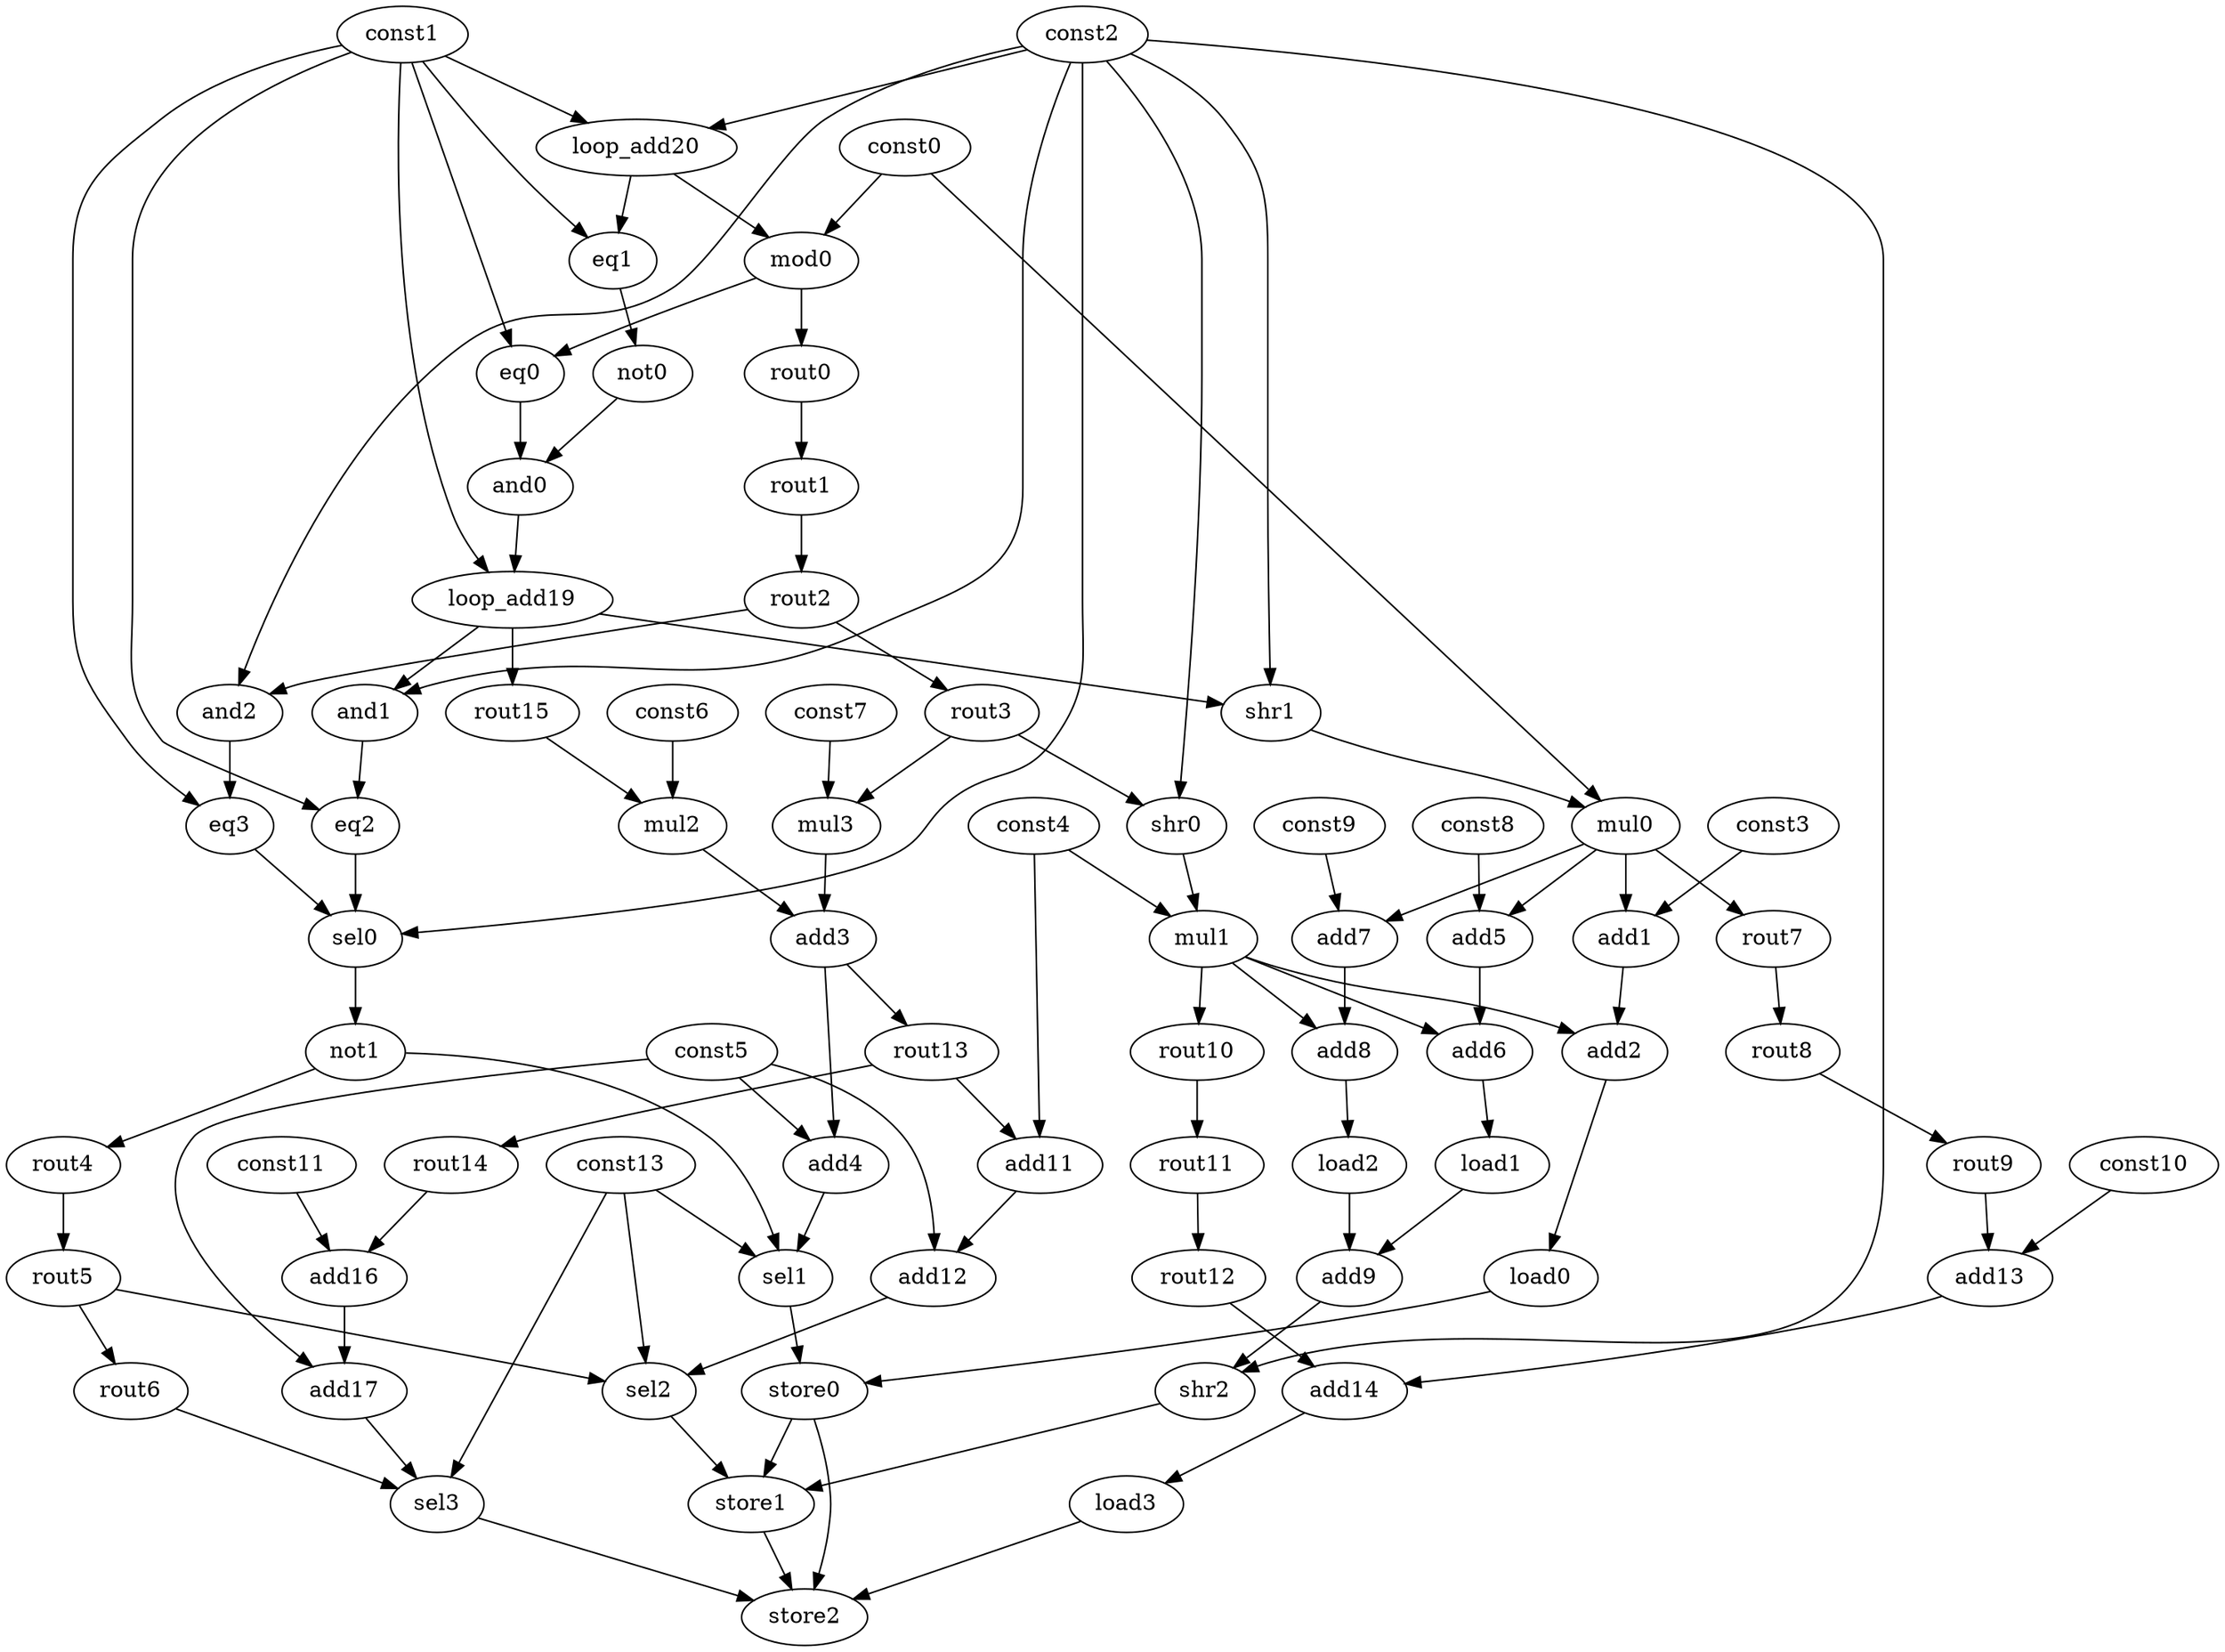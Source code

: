 digraph G {
	const0[opcode=const, val=4608]
	mod0[opcode=mod, llvm="%139", schedule=1]
	const1[opcode=const, val=0]
	eq0[opcode=eq, llvm="%140", schedule=2]
	eq1[opcode=eq, llvm="%141", schedule=1]
	not0[opcode=not, llvm="%141", schedule=2]
	and0[opcode=and, llvm="%142", schedule=3]
	const2[opcode=const, val=1]
	and1[opcode=and, llvm="%145", schedule=5]
	eq2[opcode=eq, llvm="%146", schedule=6]
	and2[opcode=and, llvm="%147", schedule=5]
	eq3[opcode=eq, llvm="%148", schedule=6]
	sel0[opcode=sel, llvm="%149", schedule=7]
	not1[opcode=not, schedule=8]
	shr0[opcode=shr, llvm="%151", schedule=6]
	shr1[opcode=shr, llvm="%152", schedule=5]
	const3[opcode=const, llvm="%3"]
	mul0[opcode=mul, llvm="%153", schedule=6]
	add1[opcode=add, llvm="%153", schedule=7]
	const4[opcode=const, val=2]
	mul1[opcode=mul, llvm="%154", schedule=7]
	add2[opcode=add, llvm="%154", schedule=8]
	load0[opcode=load, llvm="%155", schedule=9]
	const5[opcode=const, llvm="%1"]
	const6[opcode=const, val=27648]
	mul2[opcode=mul, llvm="%156", schedule=6]
	const7[opcode=const, val=6]
	mul3[opcode=mul, llvm="%156", schedule=6]
	add3[opcode=add, llvm="%156", schedule=7]
	add4[opcode=add, llvm="%156", schedule=8]
	store0[opcode=store, llvm="store", schedule=10]
	const8[opcode=const, llvm="%4"]
	add5[opcode=add, llvm="%157", schedule=7]
	add6[opcode=add, llvm="%158", schedule=8]
	load1[opcode=load, llvm="%159", schedule=9]
	const9[opcode=const, llvm="%5"]
	add7[opcode=add, llvm="%161", schedule=7]
	add8[opcode=add, llvm="%162", schedule=8]
	load2[opcode=load, llvm="%163", schedule=9]
	add9[opcode=add, llvm="%165", schedule=10]
	shr2[opcode=shr, llvm="%166", schedule=11]
	add11[opcode=add, llvm="%168", schedule=9]
	add12[opcode=add, llvm="%168", schedule=10]
	store1[opcode=store, llvm="store", schedule=12]
	const10[opcode=const, llvm="%6"]
	add13[opcode=add, llvm="%169", schedule=10]
	add14[opcode=add, llvm="%170", schedule=11]
	load3[opcode=load, llvm="%171", schedule=12]
	const11[opcode=const, val=4]
	add16[opcode=add, llvm="%172", schedule=10]
	add17[opcode=add, llvm="%172", schedule=11]
	store2[opcode=store, llvm="store", schedule=13]
	loop_add19[opcode=add, llvm="%137", schedule=4]
	loop_add20[opcode=add, llvm="%138", schedule=0]
	const13[opcode=const, llvm="@dump"]
	sel1[opcode=sel, llvm="store", schedule=9]
	sel2[opcode=sel, llvm="store", schedule=11]
	sel3[opcode=sel, llvm="store", schedule=12]
	rout0[opcode=rout, schedule=2]
	rout1[opcode=rout, schedule=3]
	rout2[opcode=rout, schedule=4]
	rout3[opcode=rout, schedule=5]
	rout4[opcode=rout, schedule=9]
	rout5[opcode=rout, schedule=10]
	rout6[opcode=rout, schedule=11]
	rout7[opcode=rout, schedule=7]
	rout8[opcode=rout, schedule=8]
	rout9[opcode=rout, schedule=9]
	rout10[opcode=rout, schedule=8]
	rout11[opcode=rout, schedule=9]
	rout12[opcode=rout, schedule=10]
	rout13[opcode=rout, schedule=8]
	rout14[opcode=rout, schedule=9]
	rout15[opcode=rout, schedule=5]
	loop_add20->mod0[operand=0]
	const0->mod0[operand=1]
	mod0->eq0[operand=0]
	const1->eq0[operand=1]
	loop_add20->eq1[operand=0]
	const1->eq1[operand=1]
	eq1->not0[operand=0]
	not0->and0[operand=0]
	eq0->and0[operand=1]
	loop_add19->and1[operand=0]
	const2->and1[operand=1]
	and1->eq2[operand=0]
	const1->eq2[operand=1]
	rout2->and2[operand=0]
	const2->and2[operand=1]
	and2->eq3[operand=0]
	const1->eq3[operand=1]
	eq2->sel0[operand=0]
	const2->sel0[operand=1]
	eq3->sel0[operand=2]
	sel0->not1[operand=0]
	rout3->shr0[operand=0]
	const2->shr0[operand=1]
	loop_add19->shr1[operand=0]
	const2->shr1[operand=1]
	shr1->mul0[operand=0]
	const0->mul0[operand=1]
	const3->add1[operand=0]
	mul0->add1[operand=1]
	shr0->mul1[operand=0]
	const4->mul1[operand=1]
	add1->add2[operand=0]
	mul1->add2[operand=1]
	add2->load0[operand=0]
	rout15->mul2[operand=0]
	const6->mul2[operand=1]
	rout3->mul3[operand=0]
	const7->mul3[operand=1]
	mul2->add3[operand=0]
	mul3->add3[operand=1]
	const5->add4[operand=0]
	add3->add4[operand=1]
	load0->store0[operand=0]
	sel1->store0[operand=1]
	const8->add5[operand=0]
	mul0->add5[operand=1]
	add5->add6[operand=0]
	mul1->add6[operand=1]
	add6->load1[operand=0]
	const9->add7[operand=0]
	mul0->add7[operand=1]
	add7->add8[operand=0]
	mul1->add8[operand=1]
	add8->load2[operand=0]
	load2->add9[operand=0]
	load1->add9[operand=1]
	add9->shr2[operand=0]
	const2->shr2[operand=1]
	rout13->add11[operand=0]
	const4->add11[operand=1]
	const5->add12[operand=0]
	add11->add12[operand=1]
	shr2->store1[operand=0]
	sel2->store1[operand=1]
	store0->store1[operand=-1, type=order]
	const10->add13[operand=0]
	rout9->add13[operand=1]
	add13->add14[operand=0]
	rout12->add14[operand=1]
	add14->load3[operand=0]
	rout14->add16[operand=0]
	const11->add16[operand=1]
	const5->add17[operand=0]
	add16->add17[operand=1]
	load3->store2[operand=0]
	sel3->store2[operand=1]
	store0->store2[operand=-1, type=order]
	store1->store2[operand=-1, type=order]
	const1->loop_add19[operand=0, type=const_base]
	and0->loop_add19[operand=1]
	const1->loop_add20[operand=0, type=const_base]
	const2->loop_add20[operand=1]
	not1->sel1[operand=0]
	add4->sel1[operand=1]
	const13->sel1[operand=2]
	rout5->sel2[operand=0]
	add12->sel2[operand=1]
	const13->sel2[operand=2]
	rout6->sel3[operand=0]
	add17->sel3[operand=1]
	const13->sel3[operand=2]
	mod0->rout0[operand=0]
	rout0->rout1[operand=0]
	rout1->rout2[operand=0]
	rout2->rout3[operand=0]
	not1->rout4[operand=0]
	rout4->rout5[operand=0]
	rout5->rout6[operand=0]
	mul0->rout7[operand=0]
	rout7->rout8[operand=0]
	rout8->rout9[operand=0]
	mul1->rout10[operand=0]
	rout10->rout11[operand=0]
	rout11->rout12[operand=0]
	add3->rout13[operand=0]
	rout13->rout14[operand=0]
	loop_add19->rout15[operand=0]
}